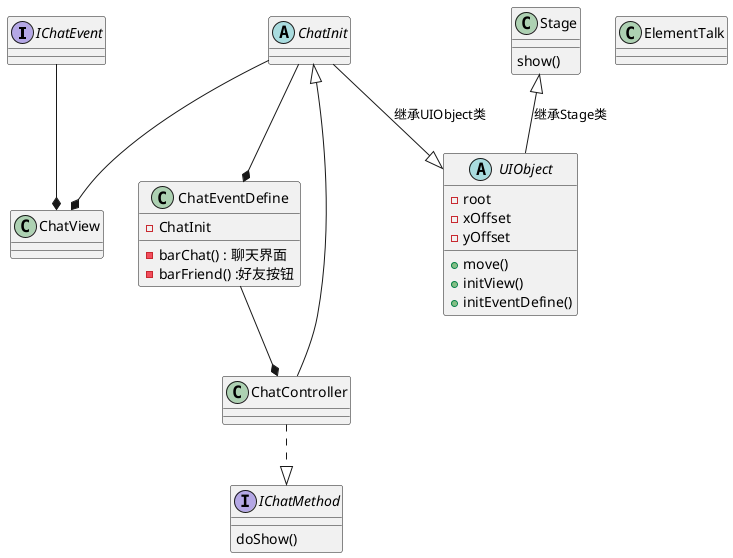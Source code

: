 @startuml
'https://plantuml.com/object-diagram


interface IChatEvent
interface IChatMethod
abstract ChatInit

Stage <|-- UIObject : 继承Stage类
ChatInit --|>  UIObject : 继承UIObject类

ChatInit --* ChatView
IChatEvent --* ChatView
ChatInit --* ChatEventDefine
ChatController --|> ChatInit
ChatController ..|> IChatMethod
ChatEventDefine --* ChatController

Stage : show()
IChatMethod : doShow()


abstract class  UIObject{

    - root
    -xOffset
    -yOffset
    +move()
    +initView()
    +initEventDefine()
}

class ChatEventDefine{
    -ChatInit
    -barChat() : 聊天界面
    -barFriend() :好友按钮
}


class ElementTalk{
}
@enduml
